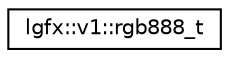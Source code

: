 digraph "Graphical Class Hierarchy"
{
 // LATEX_PDF_SIZE
  edge [fontname="Helvetica",fontsize="10",labelfontname="Helvetica",labelfontsize="10"];
  node [fontname="Helvetica",fontsize="10",shape=record];
  rankdir="LR";
  Node0 [label="lgfx::v1::rgb888_t",height=0.2,width=0.4,color="black", fillcolor="white", style="filled",URL="$df/d8a/structlgfx_1_1v1_1_1rgb888__t.html",tooltip=" "];
}
